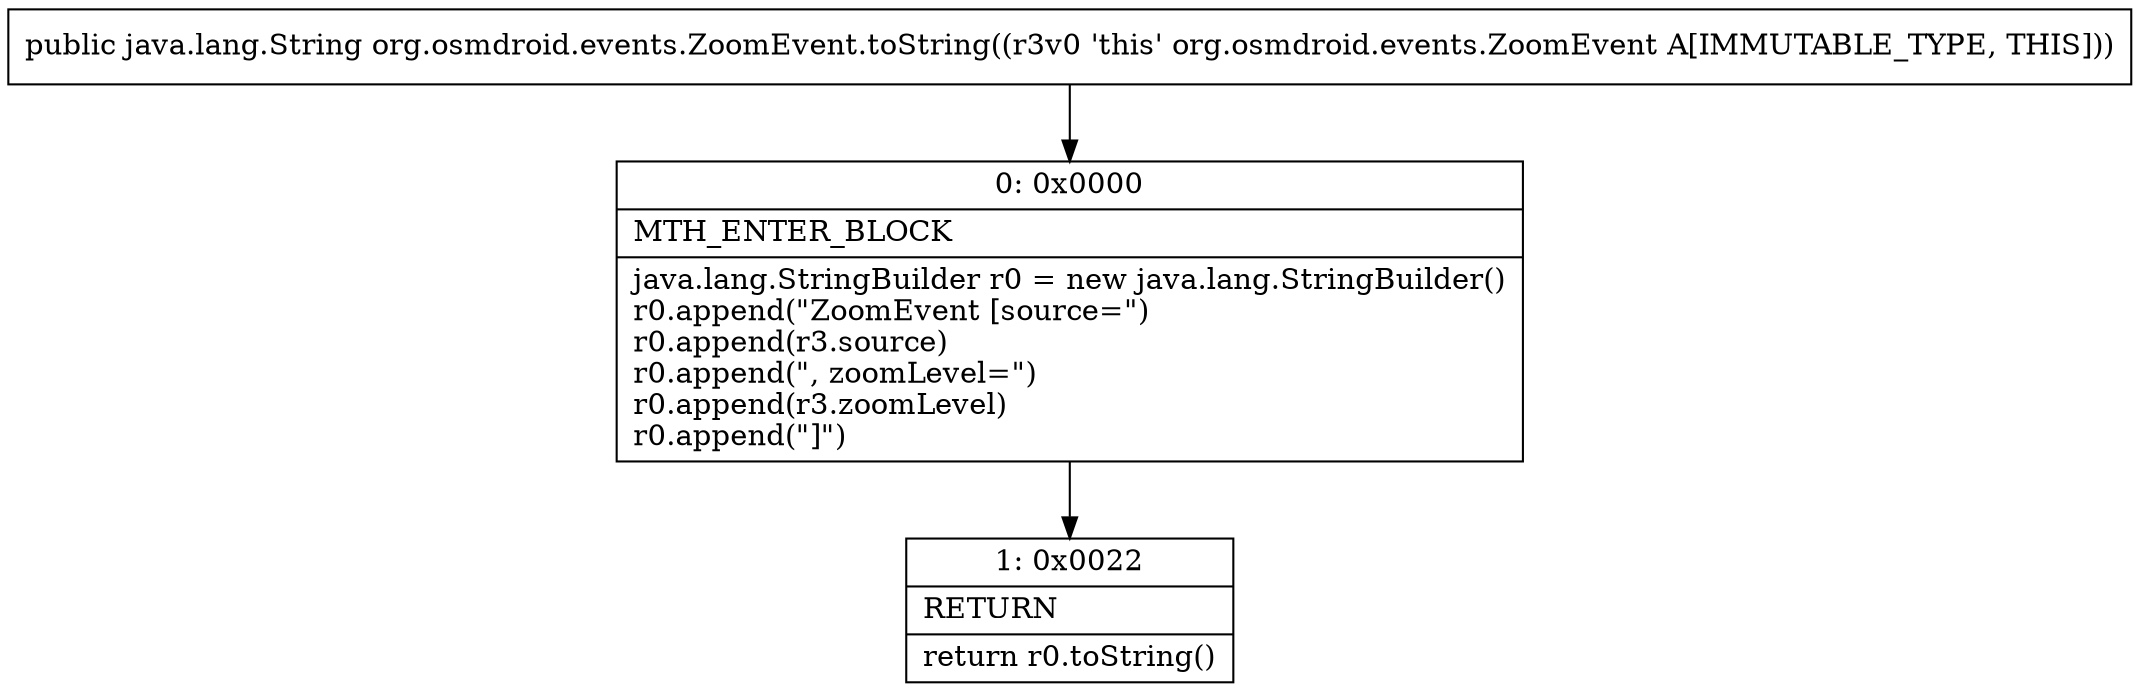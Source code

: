 digraph "CFG fororg.osmdroid.events.ZoomEvent.toString()Ljava\/lang\/String;" {
Node_0 [shape=record,label="{0\:\ 0x0000|MTH_ENTER_BLOCK\l|java.lang.StringBuilder r0 = new java.lang.StringBuilder()\lr0.append(\"ZoomEvent [source=\")\lr0.append(r3.source)\lr0.append(\", zoomLevel=\")\lr0.append(r3.zoomLevel)\lr0.append(\"]\")\l}"];
Node_1 [shape=record,label="{1\:\ 0x0022|RETURN\l|return r0.toString()\l}"];
MethodNode[shape=record,label="{public java.lang.String org.osmdroid.events.ZoomEvent.toString((r3v0 'this' org.osmdroid.events.ZoomEvent A[IMMUTABLE_TYPE, THIS])) }"];
MethodNode -> Node_0;
Node_0 -> Node_1;
}

